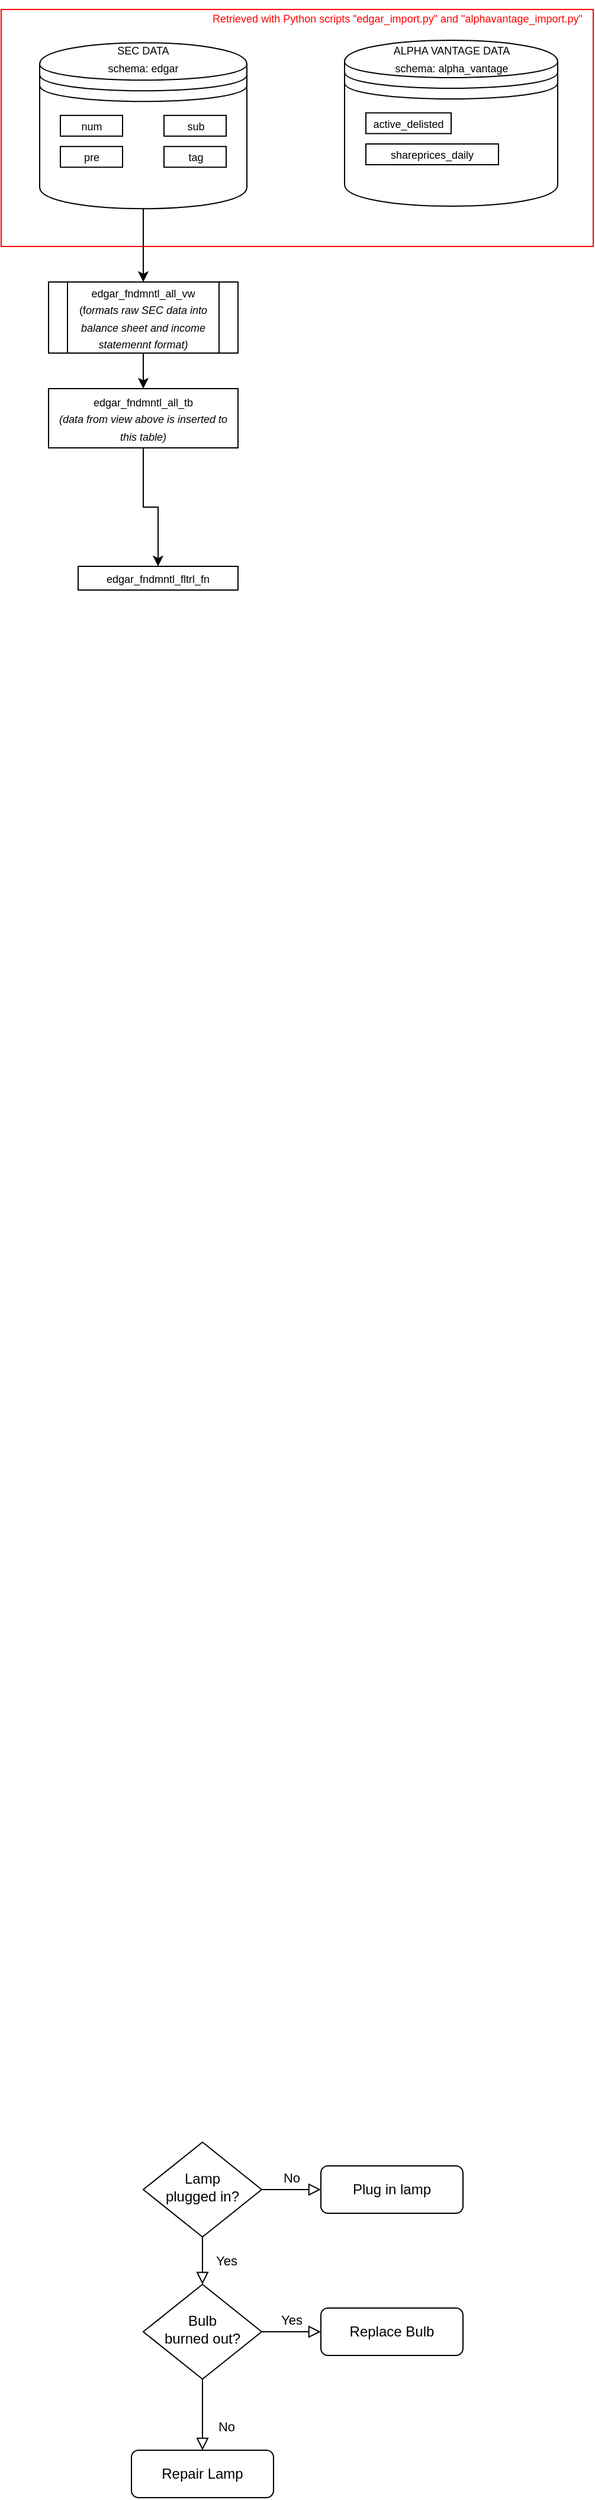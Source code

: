 <mxfile version="13.7.7" type="google"><diagram id="C5RBs43oDa-KdzZeNtuy" name="Page-1"><mxGraphModel dx="868" dy="2142" grid="1" gridSize="10" guides="1" tooltips="1" connect="1" arrows="1" fold="1" page="1" pageScale="1" pageWidth="1169" pageHeight="827" math="0" shadow="0"><root><mxCell id="WIyWlLk6GJQsqaUBKTNV-0"/><mxCell id="WIyWlLk6GJQsqaUBKTNV-1" parent="WIyWlLk6GJQsqaUBKTNV-0"/><mxCell id="mWdcykfAU8iTeURi4kZb-46" value="&lt;br&gt;&lt;br&gt;&lt;br&gt;&lt;div style=&quot;text-align: center&quot;&gt;&lt;br&gt;&lt;/div&gt;" style="rounded=0;whiteSpace=wrap;html=1;strokeColor=#FF0000;align=right;" parent="WIyWlLk6GJQsqaUBKTNV-1" vertex="1"><mxGeometry x="50" y="-1630" width="500" height="200" as="geometry"/></mxCell><mxCell id="WIyWlLk6GJQsqaUBKTNV-4" value="Yes" style="rounded=0;html=1;jettySize=auto;orthogonalLoop=1;fontSize=11;endArrow=block;endFill=0;endSize=8;strokeWidth=1;shadow=0;labelBackgroundColor=none;edgeStyle=orthogonalEdgeStyle;" parent="WIyWlLk6GJQsqaUBKTNV-1" source="WIyWlLk6GJQsqaUBKTNV-6" target="WIyWlLk6GJQsqaUBKTNV-10" edge="1"><mxGeometry y="20" relative="1" as="geometry"><mxPoint as="offset"/></mxGeometry></mxCell><mxCell id="WIyWlLk6GJQsqaUBKTNV-5" value="No" style="edgeStyle=orthogonalEdgeStyle;rounded=0;html=1;jettySize=auto;orthogonalLoop=1;fontSize=11;endArrow=block;endFill=0;endSize=8;strokeWidth=1;shadow=0;labelBackgroundColor=none;" parent="WIyWlLk6GJQsqaUBKTNV-1" source="WIyWlLk6GJQsqaUBKTNV-6" target="WIyWlLk6GJQsqaUBKTNV-7" edge="1"><mxGeometry y="10" relative="1" as="geometry"><mxPoint as="offset"/></mxGeometry></mxCell><mxCell id="WIyWlLk6GJQsqaUBKTNV-6" value="Lamp&lt;br&gt;plugged in?" style="rhombus;whiteSpace=wrap;html=1;shadow=0;fontFamily=Helvetica;fontSize=12;align=center;strokeWidth=1;spacing=6;spacingTop=-4;" parent="WIyWlLk6GJQsqaUBKTNV-1" vertex="1"><mxGeometry x="170" y="170" width="100" height="80" as="geometry"/></mxCell><mxCell id="WIyWlLk6GJQsqaUBKTNV-7" value="Plug in lamp" style="rounded=1;whiteSpace=wrap;html=1;fontSize=12;glass=0;strokeWidth=1;shadow=0;" parent="WIyWlLk6GJQsqaUBKTNV-1" vertex="1"><mxGeometry x="320" y="190" width="120" height="40" as="geometry"/></mxCell><mxCell id="WIyWlLk6GJQsqaUBKTNV-8" value="No" style="rounded=0;html=1;jettySize=auto;orthogonalLoop=1;fontSize=11;endArrow=block;endFill=0;endSize=8;strokeWidth=1;shadow=0;labelBackgroundColor=none;edgeStyle=orthogonalEdgeStyle;" parent="WIyWlLk6GJQsqaUBKTNV-1" source="WIyWlLk6GJQsqaUBKTNV-10" target="WIyWlLk6GJQsqaUBKTNV-11" edge="1"><mxGeometry x="0.333" y="20" relative="1" as="geometry"><mxPoint as="offset"/></mxGeometry></mxCell><mxCell id="WIyWlLk6GJQsqaUBKTNV-9" value="Yes" style="edgeStyle=orthogonalEdgeStyle;rounded=0;html=1;jettySize=auto;orthogonalLoop=1;fontSize=11;endArrow=block;endFill=0;endSize=8;strokeWidth=1;shadow=0;labelBackgroundColor=none;" parent="WIyWlLk6GJQsqaUBKTNV-1" source="WIyWlLk6GJQsqaUBKTNV-10" target="WIyWlLk6GJQsqaUBKTNV-12" edge="1"><mxGeometry y="10" relative="1" as="geometry"><mxPoint as="offset"/></mxGeometry></mxCell><mxCell id="WIyWlLk6GJQsqaUBKTNV-10" value="Bulb&lt;br&gt;burned out?" style="rhombus;whiteSpace=wrap;html=1;shadow=0;fontFamily=Helvetica;fontSize=12;align=center;strokeWidth=1;spacing=6;spacingTop=-4;" parent="WIyWlLk6GJQsqaUBKTNV-1" vertex="1"><mxGeometry x="170" y="290" width="100" height="80" as="geometry"/></mxCell><mxCell id="WIyWlLk6GJQsqaUBKTNV-11" value="Repair Lamp" style="rounded=1;whiteSpace=wrap;html=1;fontSize=12;glass=0;strokeWidth=1;shadow=0;" parent="WIyWlLk6GJQsqaUBKTNV-1" vertex="1"><mxGeometry x="160" y="430" width="120" height="40" as="geometry"/></mxCell><mxCell id="WIyWlLk6GJQsqaUBKTNV-12" value="Replace Bulb" style="rounded=1;whiteSpace=wrap;html=1;fontSize=12;glass=0;strokeWidth=1;shadow=0;" parent="WIyWlLk6GJQsqaUBKTNV-1" vertex="1"><mxGeometry x="320" y="310" width="120" height="40" as="geometry"/></mxCell><mxCell id="mWdcykfAU8iTeURi4kZb-10" value="" style="group" parent="WIyWlLk6GJQsqaUBKTNV-1" vertex="1" connectable="0"><mxGeometry x="82.5" y="-1601.85" width="175" height="140" as="geometry"/></mxCell><mxCell id="mWdcykfAU8iTeURi4kZb-11" value="" style="group" parent="mWdcykfAU8iTeURi4kZb-10" vertex="1" connectable="0"><mxGeometry width="175.0" height="140" as="geometry"/></mxCell><mxCell id="hKJqj7mzq1kU5owxTbg2-29" value="" style="shape=datastore;whiteSpace=wrap;html=1;" parent="mWdcykfAU8iTeURi4kZb-11" vertex="1"><mxGeometry width="175.0" height="140" as="geometry"/></mxCell><mxCell id="mWdcykfAU8iTeURi4kZb-0" value="&lt;font style=&quot;font-size: 9px&quot;&gt;SEC DATA&lt;br&gt;schema: edgar&lt;/font&gt;" style="text;html=1;strokeColor=none;fillColor=none;align=center;verticalAlign=middle;whiteSpace=wrap;rounded=0;" parent="mWdcykfAU8iTeURi4kZb-11" vertex="1"><mxGeometry x="30.625" width="113.75" height="26.25" as="geometry"/></mxCell><mxCell id="mWdcykfAU8iTeURi4kZb-1" value="&lt;font style=&quot;font-size: 9px&quot;&gt;num&lt;/font&gt;" style="rounded=0;whiteSpace=wrap;html=1;" parent="mWdcykfAU8iTeURi4kZb-11" vertex="1"><mxGeometry x="17.5" y="61.25" width="52.5" height="17.5" as="geometry"/></mxCell><mxCell id="mWdcykfAU8iTeURi4kZb-2" value="&lt;font style=&quot;font-size: 9px&quot;&gt;sub&lt;/font&gt;" style="rounded=0;whiteSpace=wrap;html=1;" parent="mWdcykfAU8iTeURi4kZb-11" vertex="1"><mxGeometry x="105.0" y="61.25" width="52.5" height="17.5" as="geometry"/></mxCell><mxCell id="mWdcykfAU8iTeURi4kZb-3" value="&lt;font style=&quot;font-size: 9px&quot;&gt;pre&lt;/font&gt;" style="rounded=0;whiteSpace=wrap;html=1;" parent="mWdcykfAU8iTeURi4kZb-11" vertex="1"><mxGeometry x="17.5" y="87.5" width="52.5" height="17.5" as="geometry"/></mxCell><mxCell id="mWdcykfAU8iTeURi4kZb-7" value="&lt;font style=&quot;font-size: 9px&quot;&gt;tag&lt;/font&gt;" style="rounded=0;whiteSpace=wrap;html=1;" parent="mWdcykfAU8iTeURi4kZb-11" vertex="1"><mxGeometry x="105.0" y="87.5" width="52.5" height="17.5" as="geometry"/></mxCell><mxCell id="mWdcykfAU8iTeURi4kZb-31" style="edgeStyle=orthogonalEdgeStyle;rounded=0;orthogonalLoop=1;jettySize=auto;html=1;exitX=0.5;exitY=1;exitDx=0;exitDy=0;entryX=0.5;entryY=0;entryDx=0;entryDy=0;" parent="WIyWlLk6GJQsqaUBKTNV-1" source="mWdcykfAU8iTeURi4kZb-26" target="mWdcykfAU8iTeURi4kZb-30" edge="1"><mxGeometry relative="1" as="geometry"/></mxCell><mxCell id="mWdcykfAU8iTeURi4kZb-26" value="&lt;font style=&quot;font-size: 9px&quot;&gt;edgar_fndmntl_all_vw&lt;br&gt;(f&lt;i&gt;ormats raw SEC data into balance sheet and income statemennt format)&lt;/i&gt;&lt;br&gt;&lt;/font&gt;" style="shape=process;whiteSpace=wrap;html=1;backgroundOutline=1;" parent="WIyWlLk6GJQsqaUBKTNV-1" vertex="1"><mxGeometry x="90" y="-1400" width="160" height="60" as="geometry"/></mxCell><mxCell id="mWdcykfAU8iTeURi4kZb-27" style="edgeStyle=orthogonalEdgeStyle;rounded=0;orthogonalLoop=1;jettySize=auto;html=1;exitX=0.5;exitY=1;exitDx=0;exitDy=0;" parent="WIyWlLk6GJQsqaUBKTNV-1" source="hKJqj7mzq1kU5owxTbg2-29" target="mWdcykfAU8iTeURi4kZb-26" edge="1"><mxGeometry relative="1" as="geometry"/></mxCell><mxCell id="mWdcykfAU8iTeURi4kZb-35" style="edgeStyle=orthogonalEdgeStyle;rounded=0;orthogonalLoop=1;jettySize=auto;html=1;exitX=0.5;exitY=1;exitDx=0;exitDy=0;entryX=0.5;entryY=0;entryDx=0;entryDy=0;" parent="WIyWlLk6GJQsqaUBKTNV-1" source="mWdcykfAU8iTeURi4kZb-30" target="mWdcykfAU8iTeURi4kZb-34" edge="1"><mxGeometry relative="1" as="geometry"/></mxCell><mxCell id="mWdcykfAU8iTeURi4kZb-30" value="&lt;span&gt;&lt;font style=&quot;font-size: 9px&quot;&gt;edgar_fndmntl_all_tb&lt;br&gt;&lt;i&gt;(data from view above is inserted to this table)&lt;/i&gt;&lt;br&gt;&lt;/font&gt;&lt;/span&gt;" style="rounded=0;whiteSpace=wrap;html=1;" parent="WIyWlLk6GJQsqaUBKTNV-1" vertex="1"><mxGeometry x="90" y="-1310" width="160" height="50" as="geometry"/></mxCell><mxCell id="mWdcykfAU8iTeURi4kZb-34" value="&lt;span&gt;&lt;font style=&quot;font-size: 9px&quot;&gt;edgar_fndmntl_fltrl_fn&lt;/font&gt;&lt;/span&gt;" style="rounded=0;whiteSpace=wrap;html=1;" parent="WIyWlLk6GJQsqaUBKTNV-1" vertex="1"><mxGeometry x="115" y="-1160" width="135" height="20" as="geometry"/></mxCell><mxCell id="mWdcykfAU8iTeURi4kZb-37" value="" style="group" parent="WIyWlLk6GJQsqaUBKTNV-1" vertex="1" connectable="0"><mxGeometry x="340" y="-1604" width="180" height="140" as="geometry"/></mxCell><mxCell id="mWdcykfAU8iTeURi4kZb-38" value="" style="shape=datastore;whiteSpace=wrap;html=1;" parent="mWdcykfAU8iTeURi4kZb-37" vertex="1"><mxGeometry width="180" height="140" as="geometry"/></mxCell><mxCell id="mWdcykfAU8iTeURi4kZb-39" value="&lt;font style=&quot;font-size: 9px&quot;&gt;ALPHA VANTAGE DATA&lt;br&gt;schema: alpha_vantage&lt;/font&gt;" style="text;html=1;strokeColor=none;fillColor=none;align=center;verticalAlign=middle;whiteSpace=wrap;rounded=0;" parent="mWdcykfAU8iTeURi4kZb-37" vertex="1"><mxGeometry x="31.5" y="2.154" width="117" height="26.25" as="geometry"/></mxCell><mxCell id="mWdcykfAU8iTeURi4kZb-40" value="&lt;font style=&quot;font-size: 9px&quot;&gt;active_delisted&lt;/font&gt;" style="rounded=0;whiteSpace=wrap;html=1;" parent="mWdcykfAU8iTeURi4kZb-37" vertex="1"><mxGeometry x="18" y="61.25" width="72" height="17.5" as="geometry"/></mxCell><mxCell id="mWdcykfAU8iTeURi4kZb-42" value="&lt;font style=&quot;font-size: 9px&quot;&gt;shareprices_daily&lt;/font&gt;" style="rounded=0;whiteSpace=wrap;html=1;" parent="mWdcykfAU8iTeURi4kZb-37" vertex="1"><mxGeometry x="18" y="87.5" width="112" height="17.5" as="geometry"/></mxCell><mxCell id="mWdcykfAU8iTeURi4kZb-47" value="&lt;font style=&quot;font-size: 9px&quot;&gt;Retrieved with Python scripts &quot;edgar_import.py&quot; and &quot;alphavantage_import.py&quot;&lt;/font&gt;" style="text;html=1;strokeColor=none;fillColor=none;align=right;verticalAlign=middle;whiteSpace=wrap;rounded=0;fontColor=#FF0000;" parent="WIyWlLk6GJQsqaUBKTNV-1" vertex="1"><mxGeometry x="180" y="-1637.85" width="362.5" height="30" as="geometry"/></mxCell></root></mxGraphModel></diagram></mxfile>
